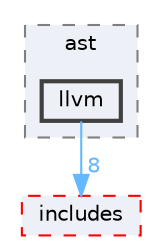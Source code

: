 digraph "/Users/jonathan/Works/Tools/Triton/src/libtriton/ast/llvm"
{
 // LATEX_PDF_SIZE
  bgcolor="transparent";
  edge [fontname=Helvetica,fontsize=10,labelfontname=Helvetica,labelfontsize=10];
  node [fontname=Helvetica,fontsize=10,shape=box,height=0.2,width=0.4];
  compound=true
  subgraph clusterdir_ca1fc8bb7cf76268465e0c4bba54c74a {
    graph [ bgcolor="#edf0f7", pencolor="grey50", label="ast", fontname=Helvetica,fontsize=10 style="filled,dashed", URL="dir_ca1fc8bb7cf76268465e0c4bba54c74a.html",tooltip=""]
  dir_445c3a4842d84642565670840e64013c [label="llvm", fillcolor="#edf0f7", color="grey25", style="filled,bold", URL="dir_445c3a4842d84642565670840e64013c.html",tooltip=""];
  }
  dir_f9d272ec16541780a187e9fc1e6dde2e [label="includes", fillcolor="#edf0f7", color="red", style="filled,dashed", URL="dir_f9d272ec16541780a187e9fc1e6dde2e.html",tooltip=""];
  dir_445c3a4842d84642565670840e64013c->dir_f9d272ec16541780a187e9fc1e6dde2e [headlabel="8", labeldistance=1.5 headhref="dir_000014_000011.html" color="steelblue1" fontcolor="steelblue1"];
}
